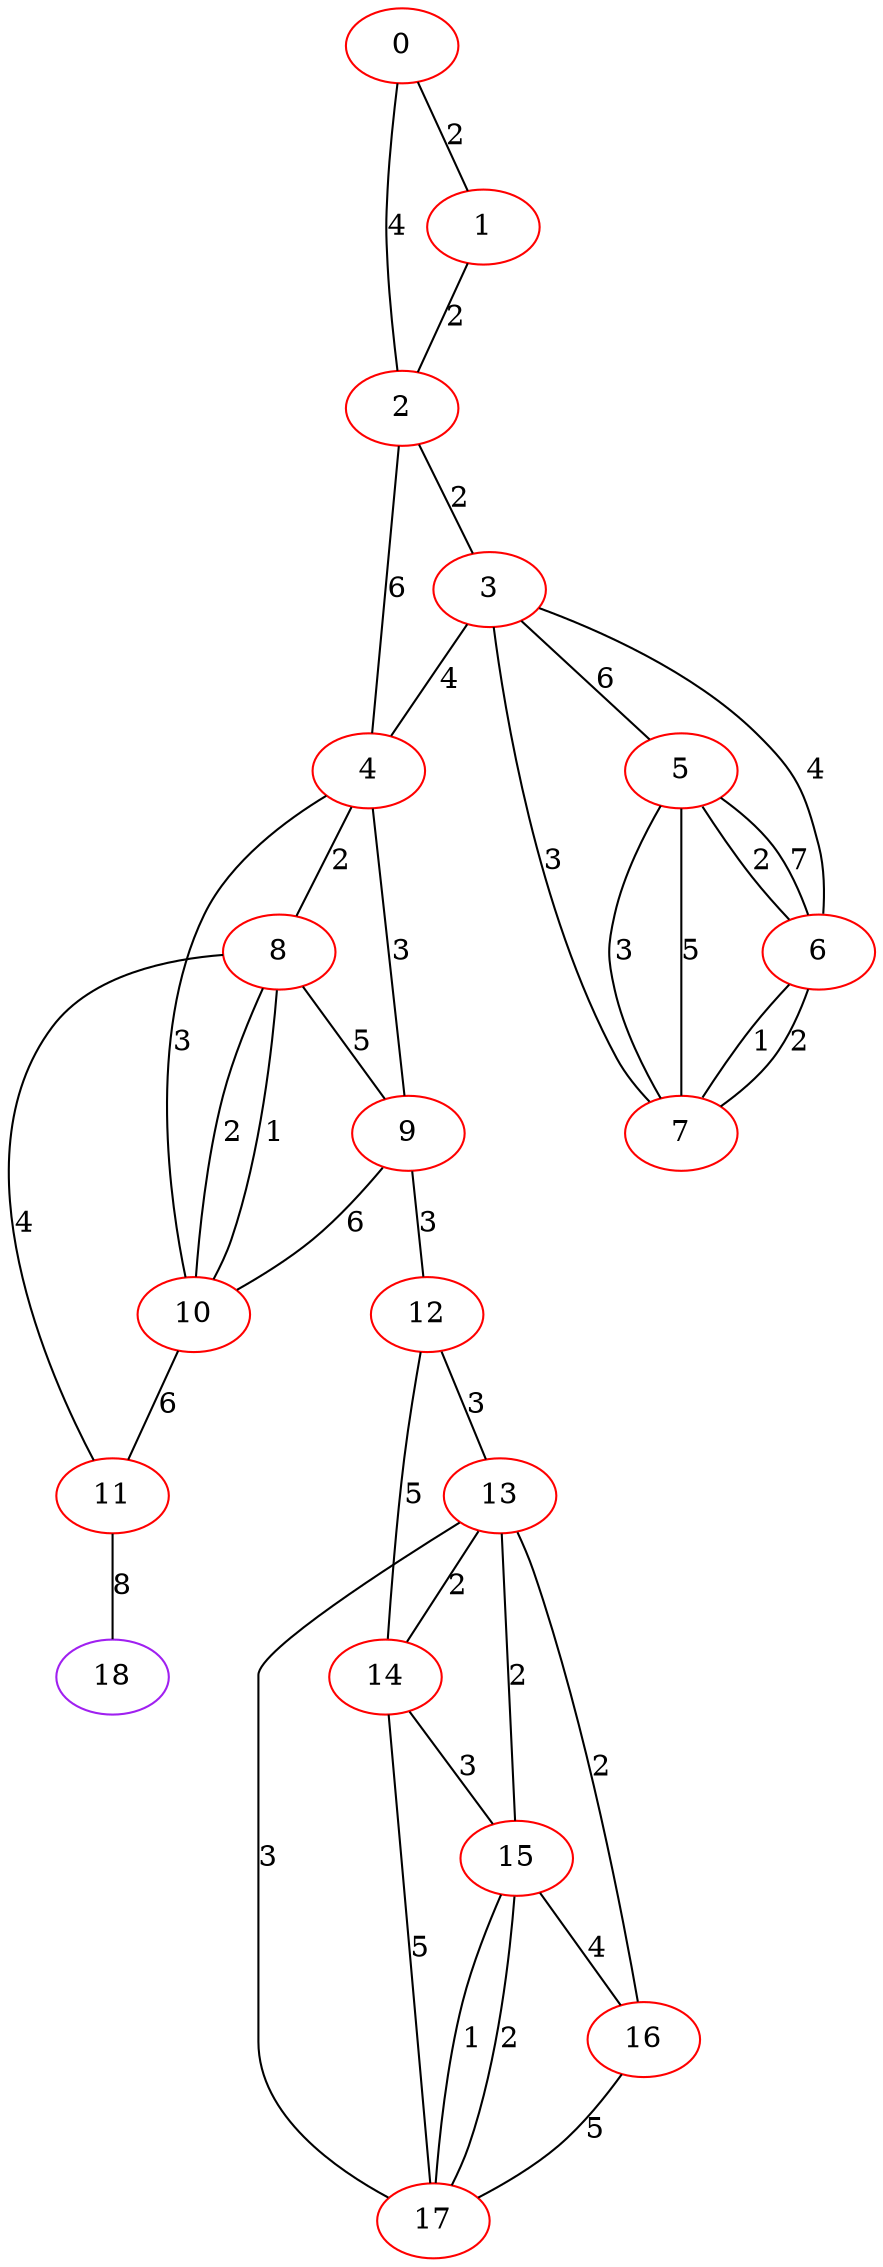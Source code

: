 graph "" {
0 [color=red, weight=1];
1 [color=red, weight=1];
2 [color=red, weight=1];
3 [color=red, weight=1];
4 [color=red, weight=1];
5 [color=red, weight=1];
6 [color=red, weight=1];
7 [color=red, weight=1];
8 [color=red, weight=1];
9 [color=red, weight=1];
10 [color=red, weight=1];
11 [color=red, weight=1];
12 [color=red, weight=1];
13 [color=red, weight=1];
14 [color=red, weight=1];
15 [color=red, weight=1];
16 [color=red, weight=1];
17 [color=red, weight=1];
18 [color=purple, weight=4];
0 -- 1  [key=0, label=2];
0 -- 2  [key=0, label=4];
1 -- 2  [key=0, label=2];
2 -- 3  [key=0, label=2];
2 -- 4  [key=0, label=6];
3 -- 4  [key=0, label=4];
3 -- 5  [key=0, label=6];
3 -- 6  [key=0, label=4];
3 -- 7  [key=0, label=3];
4 -- 8  [key=0, label=2];
4 -- 9  [key=0, label=3];
4 -- 10  [key=0, label=3];
5 -- 6  [key=0, label=2];
5 -- 6  [key=1, label=7];
5 -- 7  [key=0, label=3];
5 -- 7  [key=1, label=5];
6 -- 7  [key=0, label=1];
6 -- 7  [key=1, label=2];
8 -- 9  [key=0, label=5];
8 -- 10  [key=0, label=2];
8 -- 10  [key=1, label=1];
8 -- 11  [key=0, label=4];
9 -- 10  [key=0, label=6];
9 -- 12  [key=0, label=3];
10 -- 11  [key=0, label=6];
11 -- 18  [key=0, label=8];
12 -- 13  [key=0, label=3];
12 -- 14  [key=0, label=5];
13 -- 16  [key=0, label=2];
13 -- 17  [key=0, label=3];
13 -- 14  [key=0, label=2];
13 -- 15  [key=0, label=2];
14 -- 17  [key=0, label=5];
14 -- 15  [key=0, label=3];
15 -- 16  [key=0, label=4];
15 -- 17  [key=0, label=1];
15 -- 17  [key=1, label=2];
16 -- 17  [key=0, label=5];
}
